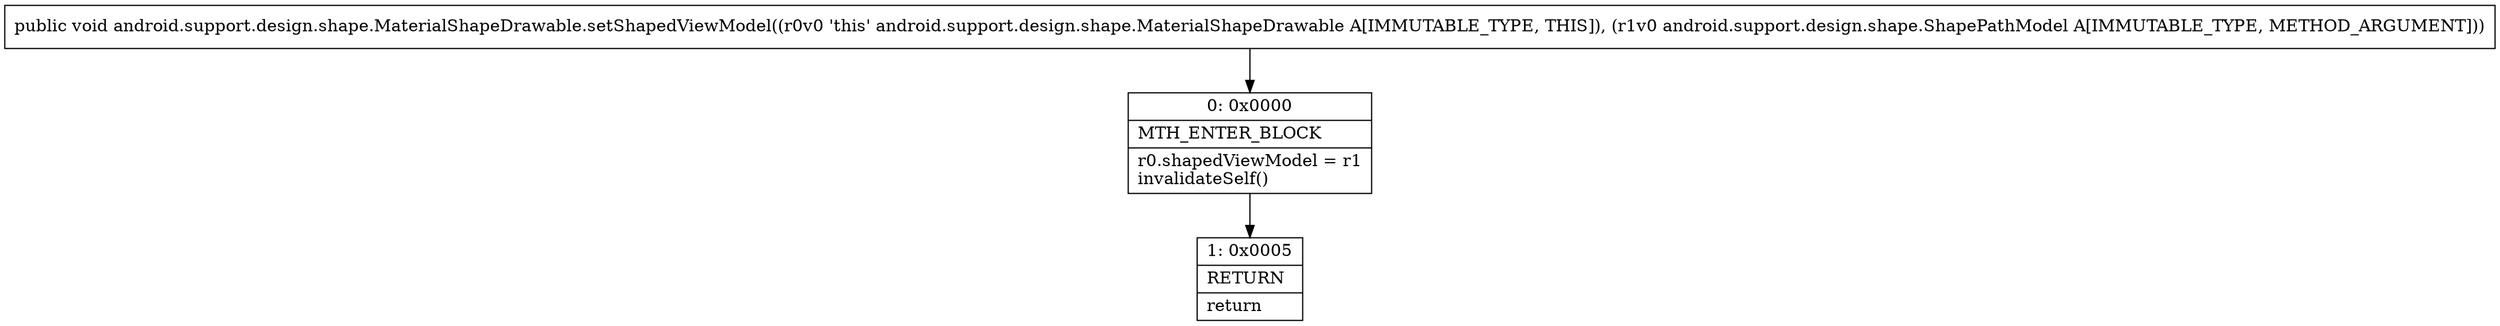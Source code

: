 digraph "CFG forandroid.support.design.shape.MaterialShapeDrawable.setShapedViewModel(Landroid\/support\/design\/shape\/ShapePathModel;)V" {
Node_0 [shape=record,label="{0\:\ 0x0000|MTH_ENTER_BLOCK\l|r0.shapedViewModel = r1\linvalidateSelf()\l}"];
Node_1 [shape=record,label="{1\:\ 0x0005|RETURN\l|return\l}"];
MethodNode[shape=record,label="{public void android.support.design.shape.MaterialShapeDrawable.setShapedViewModel((r0v0 'this' android.support.design.shape.MaterialShapeDrawable A[IMMUTABLE_TYPE, THIS]), (r1v0 android.support.design.shape.ShapePathModel A[IMMUTABLE_TYPE, METHOD_ARGUMENT])) }"];
MethodNode -> Node_0;
Node_0 -> Node_1;
}

